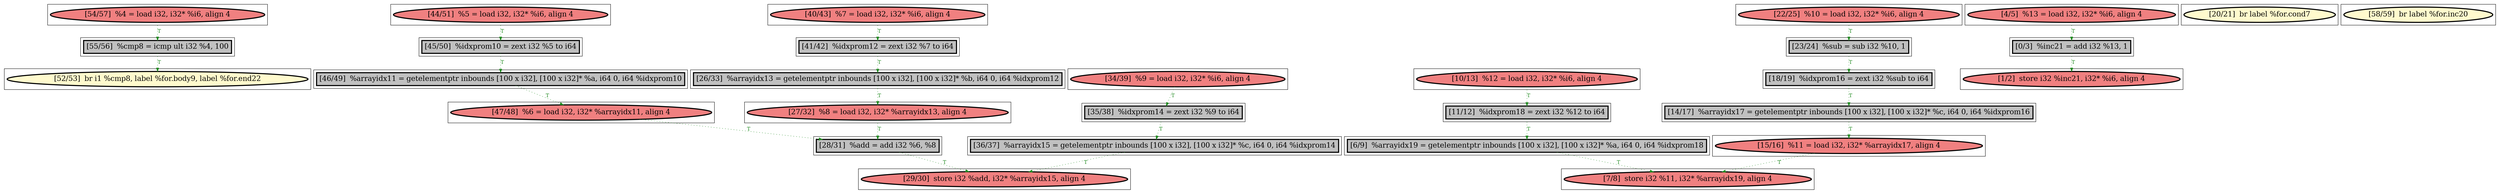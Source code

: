 
digraph G {



node561->node556 [style=dotted,color=forestgreen,label="T",fontcolor=forestgreen ]
node559->node554 [style=dotted,color=forestgreen,label="T",fontcolor=forestgreen ]
node562->node569 [style=dotted,color=forestgreen,label="T",fontcolor=forestgreen ]
node563->node567 [style=dotted,color=forestgreen,label="T",fontcolor=forestgreen ]
node548->node572 [style=dotted,color=forestgreen,label="T",fontcolor=forestgreen ]
node554->node568 [style=dotted,color=forestgreen,label="T",fontcolor=forestgreen ]
node551->node564 [style=dotted,color=forestgreen,label="T",fontcolor=forestgreen ]
node567->node574 [style=dotted,color=forestgreen,label="T",fontcolor=forestgreen ]
node558->node550 [style=dotted,color=forestgreen,label="T",fontcolor=forestgreen ]
node549->node551 [style=dotted,color=forestgreen,label="T",fontcolor=forestgreen ]
node574->node573 [style=dotted,color=forestgreen,label="T",fontcolor=forestgreen ]
node570->node573 [style=dotted,color=forestgreen,label="T",fontcolor=forestgreen ]
node568->node565 [style=dotted,color=forestgreen,label="T",fontcolor=forestgreen ]
node572->node547 [style=dotted,color=forestgreen,label="T",fontcolor=forestgreen ]
node550->node549 [style=dotted,color=forestgreen,label="T",fontcolor=forestgreen ]
node556->node560 [style=dotted,color=forestgreen,label="T",fontcolor=forestgreen ]
node547->node564 [style=dotted,color=forestgreen,label="T",fontcolor=forestgreen ]
node565->node574 [style=dotted,color=forestgreen,label="T",fontcolor=forestgreen ]
node555->node563 [style=dotted,color=forestgreen,label="T",fontcolor=forestgreen ]
node545->node571 [style=dotted,color=forestgreen,label="T",fontcolor=forestgreen ]
node569->node570 [style=dotted,color=forestgreen,label="T",fontcolor=forestgreen ]
node546->node545 [style=dotted,color=forestgreen,label="T",fontcolor=forestgreen ]
node553->node558 [style=dotted,color=forestgreen,label="T",fontcolor=forestgreen ]
node557->node555 [style=dotted,color=forestgreen,label="T",fontcolor=forestgreen ]


subgraph cluster27 {


node572 [penwidth=3.0,fontsize=20,fillcolor=grey,label="[11/12]  %idxprom18 = zext i32 %12 to i64",shape=rectangle,style=filled ]



}

subgraph cluster28 {


node573 [penwidth=3.0,fontsize=20,fillcolor=lightcoral,label="[29/30]  store i32 %add, i32* %arrayidx15, align 4",shape=ellipse,style=filled ]



}

subgraph cluster26 {


node571 [penwidth=3.0,fontsize=20,fillcolor=lightcoral,label="[1/2]  store i32 %inc21, i32* %i6, align 4",shape=ellipse,style=filled ]



}

subgraph cluster29 {


node574 [penwidth=3.0,fontsize=20,fillcolor=grey,label="[28/31]  %add = add i32 %6, %8",shape=rectangle,style=filled ]



}

subgraph cluster25 {


node570 [penwidth=3.0,fontsize=20,fillcolor=grey,label="[36/37]  %arrayidx15 = getelementptr inbounds [100 x i32], [100 x i32]* %c, i64 0, i64 %idxprom14",shape=rectangle,style=filled ]



}

subgraph cluster24 {


node569 [penwidth=3.0,fontsize=20,fillcolor=grey,label="[35/38]  %idxprom14 = zext i32 %9 to i64",shape=rectangle,style=filled ]



}

subgraph cluster22 {


node567 [penwidth=3.0,fontsize=20,fillcolor=lightcoral,label="[27/32]  %8 = load i32, i32* %arrayidx13, align 4",shape=ellipse,style=filled ]



}

subgraph cluster20 {


node565 [penwidth=3.0,fontsize=20,fillcolor=lightcoral,label="[47/48]  %6 = load i32, i32* %arrayidx11, align 4",shape=ellipse,style=filled ]



}

subgraph cluster18 {


node563 [penwidth=3.0,fontsize=20,fillcolor=grey,label="[26/33]  %arrayidx13 = getelementptr inbounds [100 x i32], [100 x i32]* %b, i64 0, i64 %idxprom12",shape=rectangle,style=filled ]



}

subgraph cluster16 {


node561 [penwidth=3.0,fontsize=20,fillcolor=lightcoral,label="[54/57]  %4 = load i32, i32* %i6, align 4",shape=ellipse,style=filled ]



}

subgraph cluster17 {


node562 [penwidth=3.0,fontsize=20,fillcolor=lightcoral,label="[34/39]  %9 = load i32, i32* %i6, align 4",shape=ellipse,style=filled ]



}

subgraph cluster4 {


node549 [penwidth=3.0,fontsize=20,fillcolor=grey,label="[14/17]  %arrayidx17 = getelementptr inbounds [100 x i32], [100 x i32]* %c, i64 0, i64 %idxprom16",shape=rectangle,style=filled ]



}

subgraph cluster3 {


node548 [penwidth=3.0,fontsize=20,fillcolor=lightcoral,label="[10/13]  %12 = load i32, i32* %i6, align 4",shape=ellipse,style=filled ]



}

subgraph cluster2 {


node547 [penwidth=3.0,fontsize=20,fillcolor=grey,label="[6/9]  %arrayidx19 = getelementptr inbounds [100 x i32], [100 x i32]* %a, i64 0, i64 %idxprom18",shape=rectangle,style=filled ]



}

subgraph cluster1 {


node546 [penwidth=3.0,fontsize=20,fillcolor=lightcoral,label="[4/5]  %13 = load i32, i32* %i6, align 4",shape=ellipse,style=filled ]



}

subgraph cluster12 {


node557 [penwidth=3.0,fontsize=20,fillcolor=lightcoral,label="[40/43]  %7 = load i32, i32* %i6, align 4",shape=ellipse,style=filled ]



}

subgraph cluster5 {


node550 [penwidth=3.0,fontsize=20,fillcolor=grey,label="[18/19]  %idxprom16 = zext i32 %sub to i64",shape=rectangle,style=filled ]



}

subgraph cluster0 {


node545 [penwidth=3.0,fontsize=20,fillcolor=grey,label="[0/3]  %inc21 = add i32 %13, 1",shape=rectangle,style=filled ]



}

subgraph cluster6 {


node551 [penwidth=3.0,fontsize=20,fillcolor=lightcoral,label="[15/16]  %11 = load i32, i32* %arrayidx17, align 4",shape=ellipse,style=filled ]



}

subgraph cluster14 {


node559 [penwidth=3.0,fontsize=20,fillcolor=lightcoral,label="[44/51]  %5 = load i32, i32* %i6, align 4",shape=ellipse,style=filled ]



}

subgraph cluster7 {


node552 [penwidth=3.0,fontsize=20,fillcolor=lemonchiffon,label="[20/21]  br label %for.cond7",shape=ellipse,style=filled ]



}

subgraph cluster23 {


node568 [penwidth=3.0,fontsize=20,fillcolor=grey,label="[46/49]  %arrayidx11 = getelementptr inbounds [100 x i32], [100 x i32]* %a, i64 0, i64 %idxprom10",shape=rectangle,style=filled ]



}

subgraph cluster8 {


node553 [penwidth=3.0,fontsize=20,fillcolor=lightcoral,label="[22/25]  %10 = load i32, i32* %i6, align 4",shape=ellipse,style=filled ]



}

subgraph cluster21 {


node566 [penwidth=3.0,fontsize=20,fillcolor=lemonchiffon,label="[58/59]  br label %for.inc20",shape=ellipse,style=filled ]



}

subgraph cluster9 {


node554 [penwidth=3.0,fontsize=20,fillcolor=grey,label="[45/50]  %idxprom10 = zext i32 %5 to i64",shape=rectangle,style=filled ]



}

subgraph cluster19 {


node564 [penwidth=3.0,fontsize=20,fillcolor=lightcoral,label="[7/8]  store i32 %11, i32* %arrayidx19, align 4",shape=ellipse,style=filled ]



}

subgraph cluster10 {


node555 [penwidth=3.0,fontsize=20,fillcolor=grey,label="[41/42]  %idxprom12 = zext i32 %7 to i64",shape=rectangle,style=filled ]



}

subgraph cluster11 {


node556 [penwidth=3.0,fontsize=20,fillcolor=grey,label="[55/56]  %cmp8 = icmp ult i32 %4, 100",shape=rectangle,style=filled ]



}

subgraph cluster13 {


node558 [penwidth=3.0,fontsize=20,fillcolor=grey,label="[23/24]  %sub = sub i32 %10, 1",shape=rectangle,style=filled ]



}

subgraph cluster15 {


node560 [penwidth=3.0,fontsize=20,fillcolor=lemonchiffon,label="[52/53]  br i1 %cmp8, label %for.body9, label %for.end22",shape=ellipse,style=filled ]



}

}

